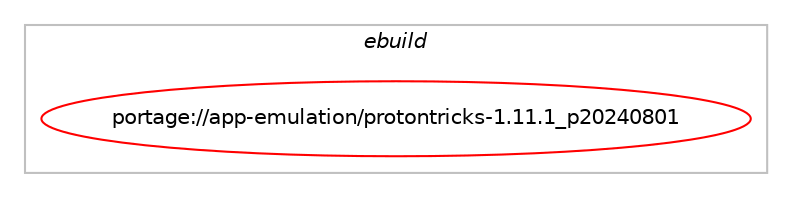 digraph prolog {

# *************
# Graph options
# *************

newrank=true;
concentrate=true;
compound=true;
graph [rankdir=LR,fontname=Helvetica,fontsize=10,ranksep=1.5];#, ranksep=2.5, nodesep=0.2];
edge  [arrowhead=vee];
node  [fontname=Helvetica,fontsize=10];

# **********
# The ebuild
# **********

subgraph cluster_leftcol {
color=gray;
label=<<i>ebuild</i>>;
id [label="portage://app-emulation/protontricks-1.11.1_p20240801", color=red, width=4, href="../app-emulation/protontricks-1.11.1_p20240801.svg"];
}

# ****************
# The dependencies
# ****************

subgraph cluster_midcol {
color=gray;
label=<<i>dependencies</i>>;
subgraph cluster_compile {
fillcolor="#eeeeee";
style=filled;
label=<<i>compile</i>>;
}
subgraph cluster_compileandrun {
fillcolor="#eeeeee";
style=filled;
label=<<i>compile and run</i>>;
}
subgraph cluster_run {
fillcolor="#eeeeee";
style=filled;
label=<<i>run</i>>;
# *** BEGIN UNKNOWN DEPENDENCY TYPE (TODO) ***
# id -> equal(use_conditional_group(positive,gui,portage://app-emulation/protontricks-1.11.1_p20240801,[package_dependency(portage://app-emulation/protontricks-1.11.1_p20240801,run,no,gnome-extra,zenity,none,[,,],[],[])]))
# *** END UNKNOWN DEPENDENCY TYPE (TODO) ***

# *** BEGIN UNKNOWN DEPENDENCY TYPE (TODO) ***
# id -> equal(use_conditional_group(positive,python_single_target_pypy3,portage://app-emulation/protontricks-1.11.1_p20240801,[package_dependency(portage://app-emulation/protontricks-1.11.1_p20240801,run,no,dev-python,pillow,none,[,,],[],[use(enable(python_targets_pypy3),negative)]),package_dependency(portage://app-emulation/protontricks-1.11.1_p20240801,run,no,dev-python,setuptools,none,[,,],[],[use(enable(python_targets_pypy3),negative)]),package_dependency(portage://app-emulation/protontricks-1.11.1_p20240801,run,no,dev-python,vdf,greaterequal,[3.4,,_p20240630,3.4_p20240630],[],[use(enable(python_targets_pypy3),negative)])]))
# *** END UNKNOWN DEPENDENCY TYPE (TODO) ***

# *** BEGIN UNKNOWN DEPENDENCY TYPE (TODO) ***
# id -> equal(use_conditional_group(positive,python_single_target_pypy3,portage://app-emulation/protontricks-1.11.1_p20240801,[package_dependency(portage://app-emulation/protontricks-1.11.1_p20240801,run,no,dev-python,pypy3,none,[,,],any_same_slot,[])]))
# *** END UNKNOWN DEPENDENCY TYPE (TODO) ***

# *** BEGIN UNKNOWN DEPENDENCY TYPE (TODO) ***
# id -> equal(use_conditional_group(positive,python_single_target_python3_10,portage://app-emulation/protontricks-1.11.1_p20240801,[package_dependency(portage://app-emulation/protontricks-1.11.1_p20240801,run,no,dev-lang,python,none,[,,],[slot(3.10)],[])]))
# *** END UNKNOWN DEPENDENCY TYPE (TODO) ***

# *** BEGIN UNKNOWN DEPENDENCY TYPE (TODO) ***
# id -> equal(use_conditional_group(positive,python_single_target_python3_10,portage://app-emulation/protontricks-1.11.1_p20240801,[package_dependency(portage://app-emulation/protontricks-1.11.1_p20240801,run,no,dev-python,pillow,none,[,,],[],[use(enable(python_targets_python3_10),negative)]),package_dependency(portage://app-emulation/protontricks-1.11.1_p20240801,run,no,dev-python,setuptools,none,[,,],[],[use(enable(python_targets_python3_10),negative)]),package_dependency(portage://app-emulation/protontricks-1.11.1_p20240801,run,no,dev-python,vdf,greaterequal,[3.4,,_p20240630,3.4_p20240630],[],[use(enable(python_targets_python3_10),negative)])]))
# *** END UNKNOWN DEPENDENCY TYPE (TODO) ***

# *** BEGIN UNKNOWN DEPENDENCY TYPE (TODO) ***
# id -> equal(use_conditional_group(positive,python_single_target_python3_11,portage://app-emulation/protontricks-1.11.1_p20240801,[package_dependency(portage://app-emulation/protontricks-1.11.1_p20240801,run,no,dev-lang,python,none,[,,],[slot(3.11)],[])]))
# *** END UNKNOWN DEPENDENCY TYPE (TODO) ***

# *** BEGIN UNKNOWN DEPENDENCY TYPE (TODO) ***
# id -> equal(use_conditional_group(positive,python_single_target_python3_11,portage://app-emulation/protontricks-1.11.1_p20240801,[package_dependency(portage://app-emulation/protontricks-1.11.1_p20240801,run,no,dev-python,pillow,none,[,,],[],[use(enable(python_targets_python3_11),negative)]),package_dependency(portage://app-emulation/protontricks-1.11.1_p20240801,run,no,dev-python,setuptools,none,[,,],[],[use(enable(python_targets_python3_11),negative)]),package_dependency(portage://app-emulation/protontricks-1.11.1_p20240801,run,no,dev-python,vdf,greaterequal,[3.4,,_p20240630,3.4_p20240630],[],[use(enable(python_targets_python3_11),negative)])]))
# *** END UNKNOWN DEPENDENCY TYPE (TODO) ***

# *** BEGIN UNKNOWN DEPENDENCY TYPE (TODO) ***
# id -> equal(use_conditional_group(positive,python_single_target_python3_12,portage://app-emulation/protontricks-1.11.1_p20240801,[package_dependency(portage://app-emulation/protontricks-1.11.1_p20240801,run,no,dev-lang,python,none,[,,],[slot(3.12)],[])]))
# *** END UNKNOWN DEPENDENCY TYPE (TODO) ***

# *** BEGIN UNKNOWN DEPENDENCY TYPE (TODO) ***
# id -> equal(use_conditional_group(positive,python_single_target_python3_12,portage://app-emulation/protontricks-1.11.1_p20240801,[package_dependency(portage://app-emulation/protontricks-1.11.1_p20240801,run,no,dev-python,pillow,none,[,,],[],[use(enable(python_targets_python3_12),negative)]),package_dependency(portage://app-emulation/protontricks-1.11.1_p20240801,run,no,dev-python,setuptools,none,[,,],[],[use(enable(python_targets_python3_12),negative)]),package_dependency(portage://app-emulation/protontricks-1.11.1_p20240801,run,no,dev-python,vdf,greaterequal,[3.4,,_p20240630,3.4_p20240630],[],[use(enable(python_targets_python3_12),negative)])]))
# *** END UNKNOWN DEPENDENCY TYPE (TODO) ***

# *** BEGIN UNKNOWN DEPENDENCY TYPE (TODO) ***
# id -> equal(use_conditional_group(positive,python_single_target_python3_13,portage://app-emulation/protontricks-1.11.1_p20240801,[package_dependency(portage://app-emulation/protontricks-1.11.1_p20240801,run,no,dev-lang,python,none,[,,],[slot(3.13)],[])]))
# *** END UNKNOWN DEPENDENCY TYPE (TODO) ***

# *** BEGIN UNKNOWN DEPENDENCY TYPE (TODO) ***
# id -> equal(use_conditional_group(positive,python_single_target_python3_13,portage://app-emulation/protontricks-1.11.1_p20240801,[package_dependency(portage://app-emulation/protontricks-1.11.1_p20240801,run,no,dev-python,pillow,none,[,,],[],[use(enable(python_targets_python3_13),negative)]),package_dependency(portage://app-emulation/protontricks-1.11.1_p20240801,run,no,dev-python,setuptools,none,[,,],[],[use(enable(python_targets_python3_13),negative)]),package_dependency(portage://app-emulation/protontricks-1.11.1_p20240801,run,no,dev-python,vdf,greaterequal,[3.4,,_p20240630,3.4_p20240630],[],[use(enable(python_targets_python3_13),negative)])]))
# *** END UNKNOWN DEPENDENCY TYPE (TODO) ***

# *** BEGIN UNKNOWN DEPENDENCY TYPE (TODO) ***
# id -> equal(package_dependency(portage://app-emulation/protontricks-1.11.1_p20240801,run,no,app-emulation,winetricks,none,[,,],[],[use(optenable(gui),none)]))
# *** END UNKNOWN DEPENDENCY TYPE (TODO) ***

}
}

# **************
# The candidates
# **************

subgraph cluster_choices {
rank=same;
color=gray;
label=<<i>candidates</i>>;

}

}
